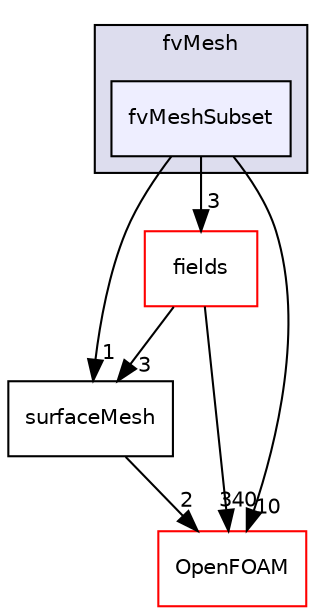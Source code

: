 digraph "src/finiteVolume/fvMesh/fvMeshSubset" {
  bgcolor=transparent;
  compound=true
  node [ fontsize="10", fontname="Helvetica"];
  edge [ labelfontsize="10", labelfontname="Helvetica"];
  subgraph clusterdir_c382fa095c9c33d8673c0dd60aaef275 {
    graph [ bgcolor="#ddddee", pencolor="black", label="fvMesh" fontname="Helvetica", fontsize="10", URL="dir_c382fa095c9c33d8673c0dd60aaef275.html"]
  dir_fad0d1764e073d70bd09fe2f07de325c [shape=box, label="fvMeshSubset", style="filled", fillcolor="#eeeeff", pencolor="black", URL="dir_fad0d1764e073d70bd09fe2f07de325c.html"];
  }
  dir_25ab4a83a983f7bb7a38b7f63bb141b7 [shape=box label="fields" color="red" URL="dir_25ab4a83a983f7bb7a38b7f63bb141b7.html"];
  dir_fdafd3b59310328ee40a940c9419d4db [shape=box label="surfaceMesh" URL="dir_fdafd3b59310328ee40a940c9419d4db.html"];
  dir_c5473ff19b20e6ec4dfe5c310b3778a8 [shape=box label="OpenFOAM" color="red" URL="dir_c5473ff19b20e6ec4dfe5c310b3778a8.html"];
  dir_25ab4a83a983f7bb7a38b7f63bb141b7->dir_fdafd3b59310328ee40a940c9419d4db [headlabel="3", labeldistance=1.5 headhref="dir_000936_001269.html"];
  dir_25ab4a83a983f7bb7a38b7f63bb141b7->dir_c5473ff19b20e6ec4dfe5c310b3778a8 [headlabel="340", labeldistance=1.5 headhref="dir_000936_001896.html"];
  dir_fdafd3b59310328ee40a940c9419d4db->dir_c5473ff19b20e6ec4dfe5c310b3778a8 [headlabel="2", labeldistance=1.5 headhref="dir_001269_001896.html"];
  dir_fad0d1764e073d70bd09fe2f07de325c->dir_25ab4a83a983f7bb7a38b7f63bb141b7 [headlabel="3", labeldistance=1.5 headhref="dir_001137_000936.html"];
  dir_fad0d1764e073d70bd09fe2f07de325c->dir_fdafd3b59310328ee40a940c9419d4db [headlabel="1", labeldistance=1.5 headhref="dir_001137_001269.html"];
  dir_fad0d1764e073d70bd09fe2f07de325c->dir_c5473ff19b20e6ec4dfe5c310b3778a8 [headlabel="10", labeldistance=1.5 headhref="dir_001137_001896.html"];
}
